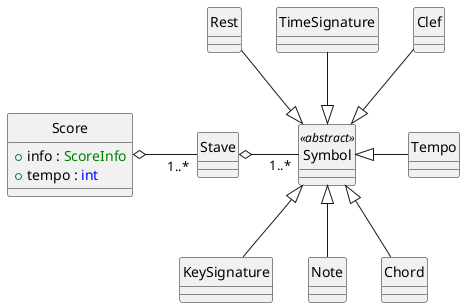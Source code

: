 @startuml
hide circle

class Score {
    + info : <color:green>ScoreInfo</color>
    + tempo : <color:blue>int</color>
}
class Stave

class Symbol << abstract >>
' class KeySignature extends Symbol
' class Note extends Symbol
' class Chord extends Symbol
' class Rest extends Symbol
' class TimeSignature extends Symbol
' class Clef extends Symbol

Score o-right- "1..*" Stave : "        "
Stave o-right- "1..*" Symbol : "       "

KeySignature -up-|> Symbol
Note -up-|> Symbol
Chord -up-|> Symbol
Rest -down-|> Symbol
TimeSignature -down-|> Symbol
Clef -down-|> Symbol
Tempo -left-|> Symbol : "     "

@enduml
